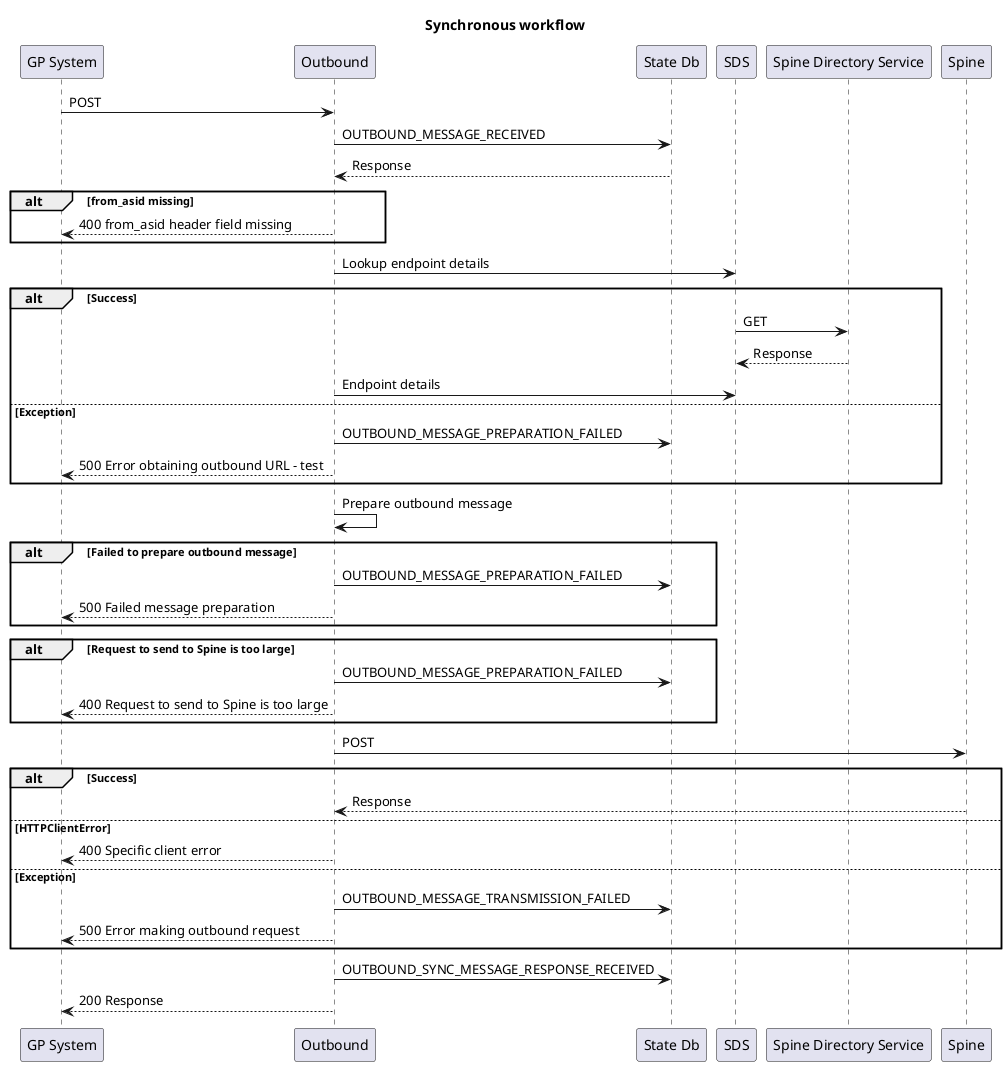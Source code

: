 @startuml

title Synchronous workflow

"GP System" -> Outbound: POST
Outbound -> "State Db": OUTBOUND_MESSAGE_RECEIVED
Outbound <-- "State Db": Response
alt from_asid missing
    "GP System" <-- Outbound: 400 from_asid header field missing
end

Outbound -> SDS: Lookup endpoint details
alt Success
    SDS -> "Spine Directory Service": GET
    SDS <-- "Spine Directory Service": Response
    Outbound -> SDS: Endpoint details
else Exception
    Outbound -> "State Db": OUTBOUND_MESSAGE_PREPARATION_FAILED
    "GP System" <-- Outbound: 500 Error obtaining outbound URL - test    
end
Outbound -> Outbound: Prepare outbound message
alt Failed to prepare outbound message
    Outbound -> "State Db": OUTBOUND_MESSAGE_PREPARATION_FAILED
    "GP System" <-- Outbound: 500 Failed message preparation    
end
alt Request to send to Spine is too large
    Outbound -> "State Db": OUTBOUND_MESSAGE_PREPARATION_FAILED
    "GP System" <-- Outbound: 400 Request to send to Spine is too large    
end
Outbound -> "Spine": POST
alt Success 
    Outbound <-- "Spine": Response
else HTTPClientError
    "GP System" <-- Outbound: 400 Specific client error    
else Exception
    Outbound -> "State Db": OUTBOUND_MESSAGE_TRANSMISSION_FAILED
    "GP System" <-- Outbound: 500 Error making outbound request    
end
Outbound -> "State Db": OUTBOUND_SYNC_MESSAGE_RESPONSE_RECEIVED
"GP System" <-- Outbound: 200 Response

@enduml
